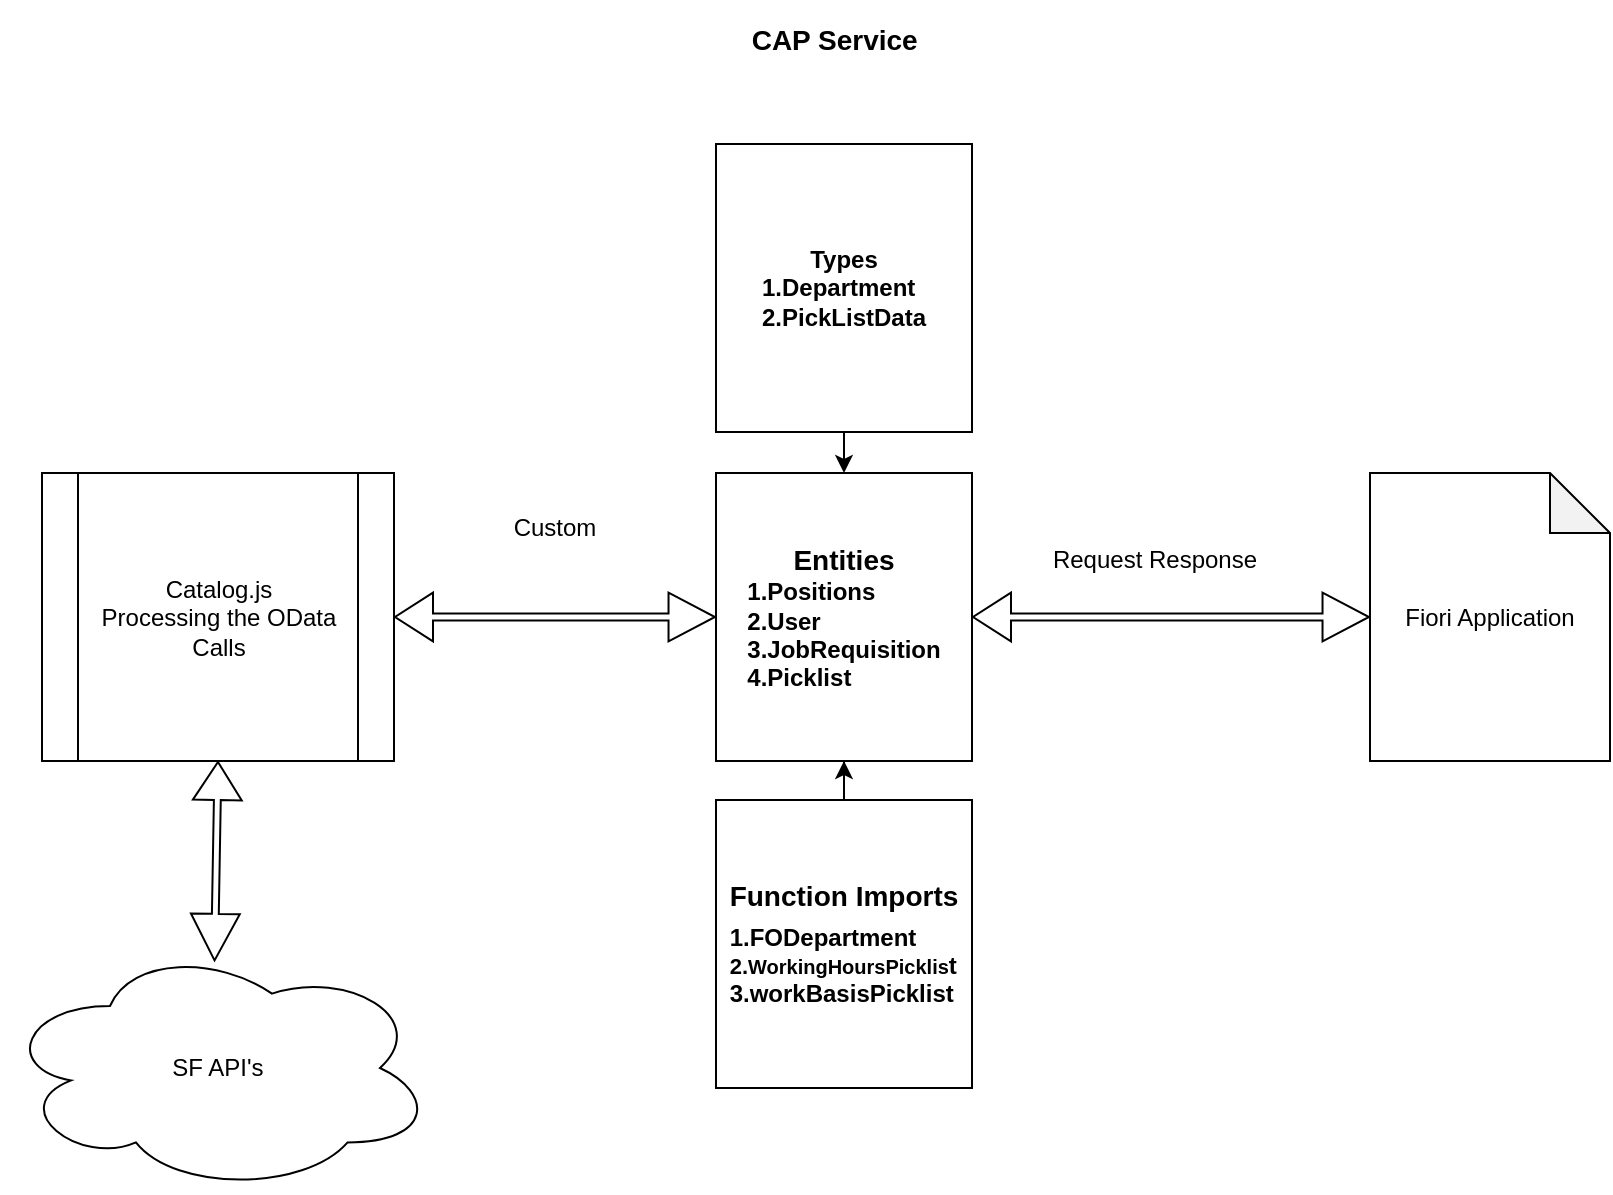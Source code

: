 <mxfile version="24.3.1" type="github">
  <diagram name="Page-1" id="DbE8vXcZzuNqbDyXq-6h">
    <mxGraphModel dx="1445" dy="730" grid="1" gridSize="8" guides="1" tooltips="1" connect="1" arrows="1" fold="1" page="1" pageScale="1" pageWidth="850" pageHeight="1100" math="0" shadow="0">
      <root>
        <mxCell id="0" />
        <mxCell id="1" parent="0" />
        <mxCell id="cL2MhARCE4FPFK8lsF4o-5" value="&lt;b style=&quot;font-size: 14px;&quot;&gt;CAP Service&lt;span style=&quot;white-space: pre;&quot;&gt;&#x9;&lt;/span&gt;&lt;/b&gt;" style="text;html=1;align=center;verticalAlign=middle;resizable=0;points=[];autosize=1;strokeColor=none;fillColor=none;" vertex="1" parent="1">
          <mxGeometry x="369" y="16" width="112" height="40" as="geometry" />
        </mxCell>
        <mxCell id="cL2MhARCE4FPFK8lsF4o-6" value="&lt;b&gt;&lt;font style=&quot;font-size: 14px;&quot;&gt;Entities&lt;/font&gt;&lt;br&gt;&lt;div style=&quot;text-align: left;&quot;&gt;&lt;b style=&quot;background-color: initial;&quot;&gt;1.Positions&lt;/b&gt;&lt;/div&gt;&lt;div style=&quot;&quot;&gt;&lt;div style=&quot;text-align: left;&quot;&gt;&lt;b style=&quot;background-color: initial;&quot;&gt;2.User&lt;/b&gt;&lt;/div&gt;&lt;b style=&quot;background-color: initial;&quot;&gt;&lt;div style=&quot;text-align: left;&quot;&gt;&lt;b style=&quot;background-color: initial;&quot;&gt;3.JobRequisition&lt;/b&gt;&lt;/div&gt;&lt;div style=&quot;text-align: left;&quot;&gt;&lt;b style=&quot;background-color: initial;&quot;&gt;4.Picklist&lt;/b&gt;&lt;/div&gt;&lt;/b&gt;&lt;/div&gt;&lt;/b&gt;" style="whiteSpace=wrap;html=1;align=center;" vertex="1" parent="1">
          <mxGeometry x="361" y="252.5" width="128" height="144" as="geometry" />
        </mxCell>
        <mxCell id="cL2MhARCE4FPFK8lsF4o-21" style="edgeStyle=orthogonalEdgeStyle;rounded=0;orthogonalLoop=1;jettySize=auto;html=1;exitX=0.5;exitY=1;exitDx=0;exitDy=0;entryX=0.5;entryY=0;entryDx=0;entryDy=0;" edge="1" parent="1" source="cL2MhARCE4FPFK8lsF4o-7" target="cL2MhARCE4FPFK8lsF4o-6">
          <mxGeometry relative="1" as="geometry" />
        </mxCell>
        <mxCell id="cL2MhARCE4FPFK8lsF4o-7" value="&lt;b&gt;Types&lt;br&gt;&lt;div style=&quot;text-align: left;&quot;&gt;&lt;b style=&quot;background-color: initial;&quot;&gt;1.Department&lt;/b&gt;&lt;/div&gt;&lt;div style=&quot;text-align: left;&quot;&gt;&lt;b style=&quot;background-color: initial;&quot;&gt;2.PickListData&lt;/b&gt;&lt;/div&gt;&lt;/b&gt;" style="whiteSpace=wrap;html=1;align=center;" vertex="1" parent="1">
          <mxGeometry x="361" y="88" width="128" height="144" as="geometry" />
        </mxCell>
        <mxCell id="cL2MhARCE4FPFK8lsF4o-22" style="edgeStyle=orthogonalEdgeStyle;rounded=0;orthogonalLoop=1;jettySize=auto;html=1;exitX=0.5;exitY=0;exitDx=0;exitDy=0;" edge="1" parent="1" source="cL2MhARCE4FPFK8lsF4o-8" target="cL2MhARCE4FPFK8lsF4o-6">
          <mxGeometry relative="1" as="geometry" />
        </mxCell>
        <mxCell id="cL2MhARCE4FPFK8lsF4o-8" value="&lt;sup&gt;&lt;font style=&quot;font-size: 14px;&quot;&gt;&lt;b&gt;Function Imports&lt;/b&gt;&lt;/font&gt;&lt;/sup&gt;&lt;br&gt;&lt;div style=&quot;font-weight: bold; text-align: left;&quot;&gt;&lt;b style=&quot;background-color: initial;&quot;&gt;1.FODepartment&lt;/b&gt;&lt;/div&gt;&lt;div style=&quot;font-weight: bold; text-align: left;&quot;&gt;&lt;b style=&quot;background-color: initial;&quot;&gt;&lt;span style=&quot;font-size: 11px;&quot;&gt;2.&lt;/span&gt;&lt;font style=&quot;font-size: 10px;&quot;&gt;WorkingHoursPicklis&lt;/font&gt;&lt;span style=&quot;&quot;&gt;t&lt;br&gt;3.workBasisPicklist&lt;/span&gt;&lt;/b&gt;&lt;/div&gt;" style="whiteSpace=wrap;html=1;align=center;" vertex="1" parent="1">
          <mxGeometry x="361" y="416" width="128" height="144" as="geometry" />
        </mxCell>
        <mxCell id="cL2MhARCE4FPFK8lsF4o-9" value="Catalog.js&lt;br&gt;Processing the OData Calls" style="shape=process;whiteSpace=wrap;html=1;backgroundOutline=1;" vertex="1" parent="1">
          <mxGeometry x="24" y="252.5" width="176" height="144" as="geometry" />
        </mxCell>
        <mxCell id="cL2MhARCE4FPFK8lsF4o-10" value="Fiori Application" style="shape=note;whiteSpace=wrap;html=1;backgroundOutline=1;darkOpacity=0.05;" vertex="1" parent="1">
          <mxGeometry x="688" y="252.5" width="120" height="144" as="geometry" />
        </mxCell>
        <mxCell id="cL2MhARCE4FPFK8lsF4o-14" value="" style="shape=flexArrow;endArrow=classic;startArrow=classic;html=1;rounded=0;exitX=1;exitY=0.5;exitDx=0;exitDy=0;width=3.429;endSize=7.411;entryX=0;entryY=0.5;entryDx=0;entryDy=0;" edge="1" parent="1" source="cL2MhARCE4FPFK8lsF4o-9" target="cL2MhARCE4FPFK8lsF4o-6">
          <mxGeometry width="100" height="100" relative="1" as="geometry">
            <mxPoint x="184.002" y="323.79" as="sourcePoint" />
            <mxPoint x="336" y="400" as="targetPoint" />
          </mxGeometry>
        </mxCell>
        <mxCell id="cL2MhARCE4FPFK8lsF4o-15" value="" style="shape=flexArrow;endArrow=classic;startArrow=classic;html=1;rounded=0;width=3.429;endSize=7.411;entryX=0;entryY=0.5;entryDx=0;entryDy=0;entryPerimeter=0;" edge="1" parent="1" source="cL2MhARCE4FPFK8lsF4o-6" target="cL2MhARCE4FPFK8lsF4o-10">
          <mxGeometry width="100" height="100" relative="1" as="geometry">
            <mxPoint x="512" y="336" as="sourcePoint" />
            <mxPoint x="673" y="336" as="targetPoint" />
          </mxGeometry>
        </mxCell>
        <mxCell id="cL2MhARCE4FPFK8lsF4o-17" value="SF API&#39;s" style="ellipse;shape=cloud;whiteSpace=wrap;html=1;" vertex="1" parent="1">
          <mxGeometry x="4" y="488" width="216" height="124" as="geometry" />
        </mxCell>
        <mxCell id="cL2MhARCE4FPFK8lsF4o-18" value="" style="shape=flexArrow;endArrow=classic;startArrow=classic;html=1;rounded=0;exitX=0.5;exitY=1;exitDx=0;exitDy=0;width=3.429;endSize=7.411;entryX=0.492;entryY=0.07;entryDx=0;entryDy=0;entryPerimeter=0;" edge="1" parent="1" source="cL2MhARCE4FPFK8lsF4o-9" target="cL2MhARCE4FPFK8lsF4o-17">
          <mxGeometry width="100" height="100" relative="1" as="geometry">
            <mxPoint x="24" y="440" as="sourcePoint" />
            <mxPoint x="185" y="440" as="targetPoint" />
          </mxGeometry>
        </mxCell>
        <mxCell id="cL2MhARCE4FPFK8lsF4o-23" value="Request Response" style="text;html=1;align=center;verticalAlign=middle;resizable=0;points=[];autosize=1;strokeColor=none;fillColor=none;" vertex="1" parent="1">
          <mxGeometry x="520" y="280" width="120" height="32" as="geometry" />
        </mxCell>
        <mxCell id="cL2MhARCE4FPFK8lsF4o-24" value="Custom" style="text;html=1;align=center;verticalAlign=middle;resizable=0;points=[];autosize=1;strokeColor=none;fillColor=none;" vertex="1" parent="1">
          <mxGeometry x="248" y="264" width="64" height="32" as="geometry" />
        </mxCell>
      </root>
    </mxGraphModel>
  </diagram>
</mxfile>
